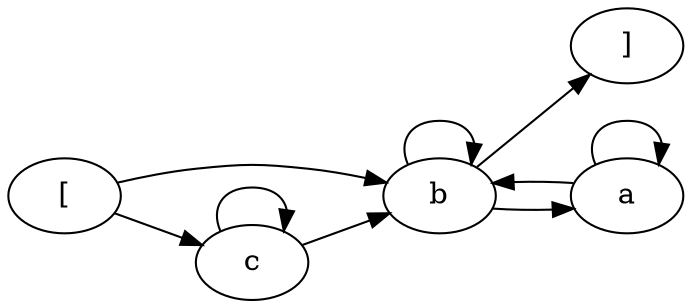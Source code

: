 digraph G {
rankdir = LR
label = "";
esg0_vertex0 -> esg0_vertex2;
esg0_vertex0 -> esg0_vertex3;
esg0_vertex2 -> esg0_vertex4;
esg0_vertex1 -> esg0_vertex1;
esg0_vertex2 -> esg0_vertex2;
esg0_vertex3 -> esg0_vertex3;
esg0_vertex1 -> esg0_vertex2;
esg0_vertex2 -> esg0_vertex1;
esg0_vertex3 -> esg0_vertex2;
esg0_vertex0 [label = "["]
esg0_vertex2 [label = "b"]
esg0_vertex3 [label = "c"]
esg0_vertex4 [label = "]"]
esg0_vertex1 [label = "a"]
}
